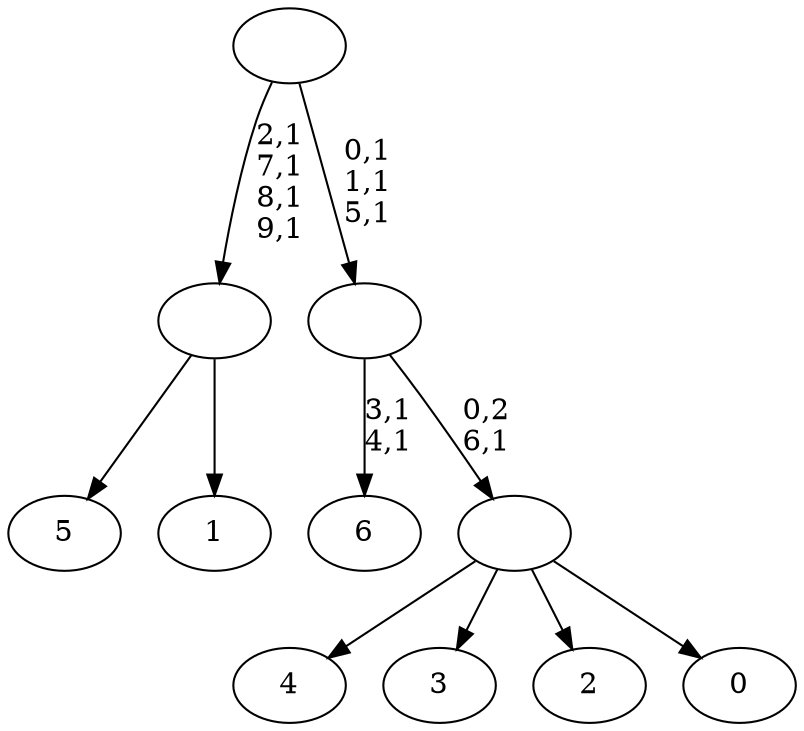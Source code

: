 digraph T {
	17 [label="6"]
	14 [label="5"]
	13 [label="4"]
	12 [label="3"]
	11 [label="2"]
	10 [label="1"]
	9 [label=""]
	5 [label="0"]
	4 [label=""]
	3 [label=""]
	0 [label=""]
	9 -> 14 [label=""]
	9 -> 10 [label=""]
	4 -> 13 [label=""]
	4 -> 12 [label=""]
	4 -> 11 [label=""]
	4 -> 5 [label=""]
	3 -> 17 [label="3,1\n4,1"]
	3 -> 4 [label="0,2\n6,1"]
	0 -> 3 [label="0,1\n1,1\n5,1"]
	0 -> 9 [label="2,1\n7,1\n8,1\n9,1"]
}
